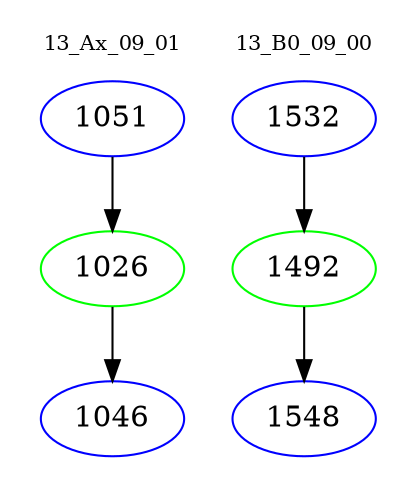 digraph{
subgraph cluster_0 {
color = white
label = "13_Ax_09_01";
fontsize=10;
T0_1051 [label="1051", color="blue"]
T0_1051 -> T0_1026 [color="black"]
T0_1026 [label="1026", color="green"]
T0_1026 -> T0_1046 [color="black"]
T0_1046 [label="1046", color="blue"]
}
subgraph cluster_1 {
color = white
label = "13_B0_09_00";
fontsize=10;
T1_1532 [label="1532", color="blue"]
T1_1532 -> T1_1492 [color="black"]
T1_1492 [label="1492", color="green"]
T1_1492 -> T1_1548 [color="black"]
T1_1548 [label="1548", color="blue"]
}
}
